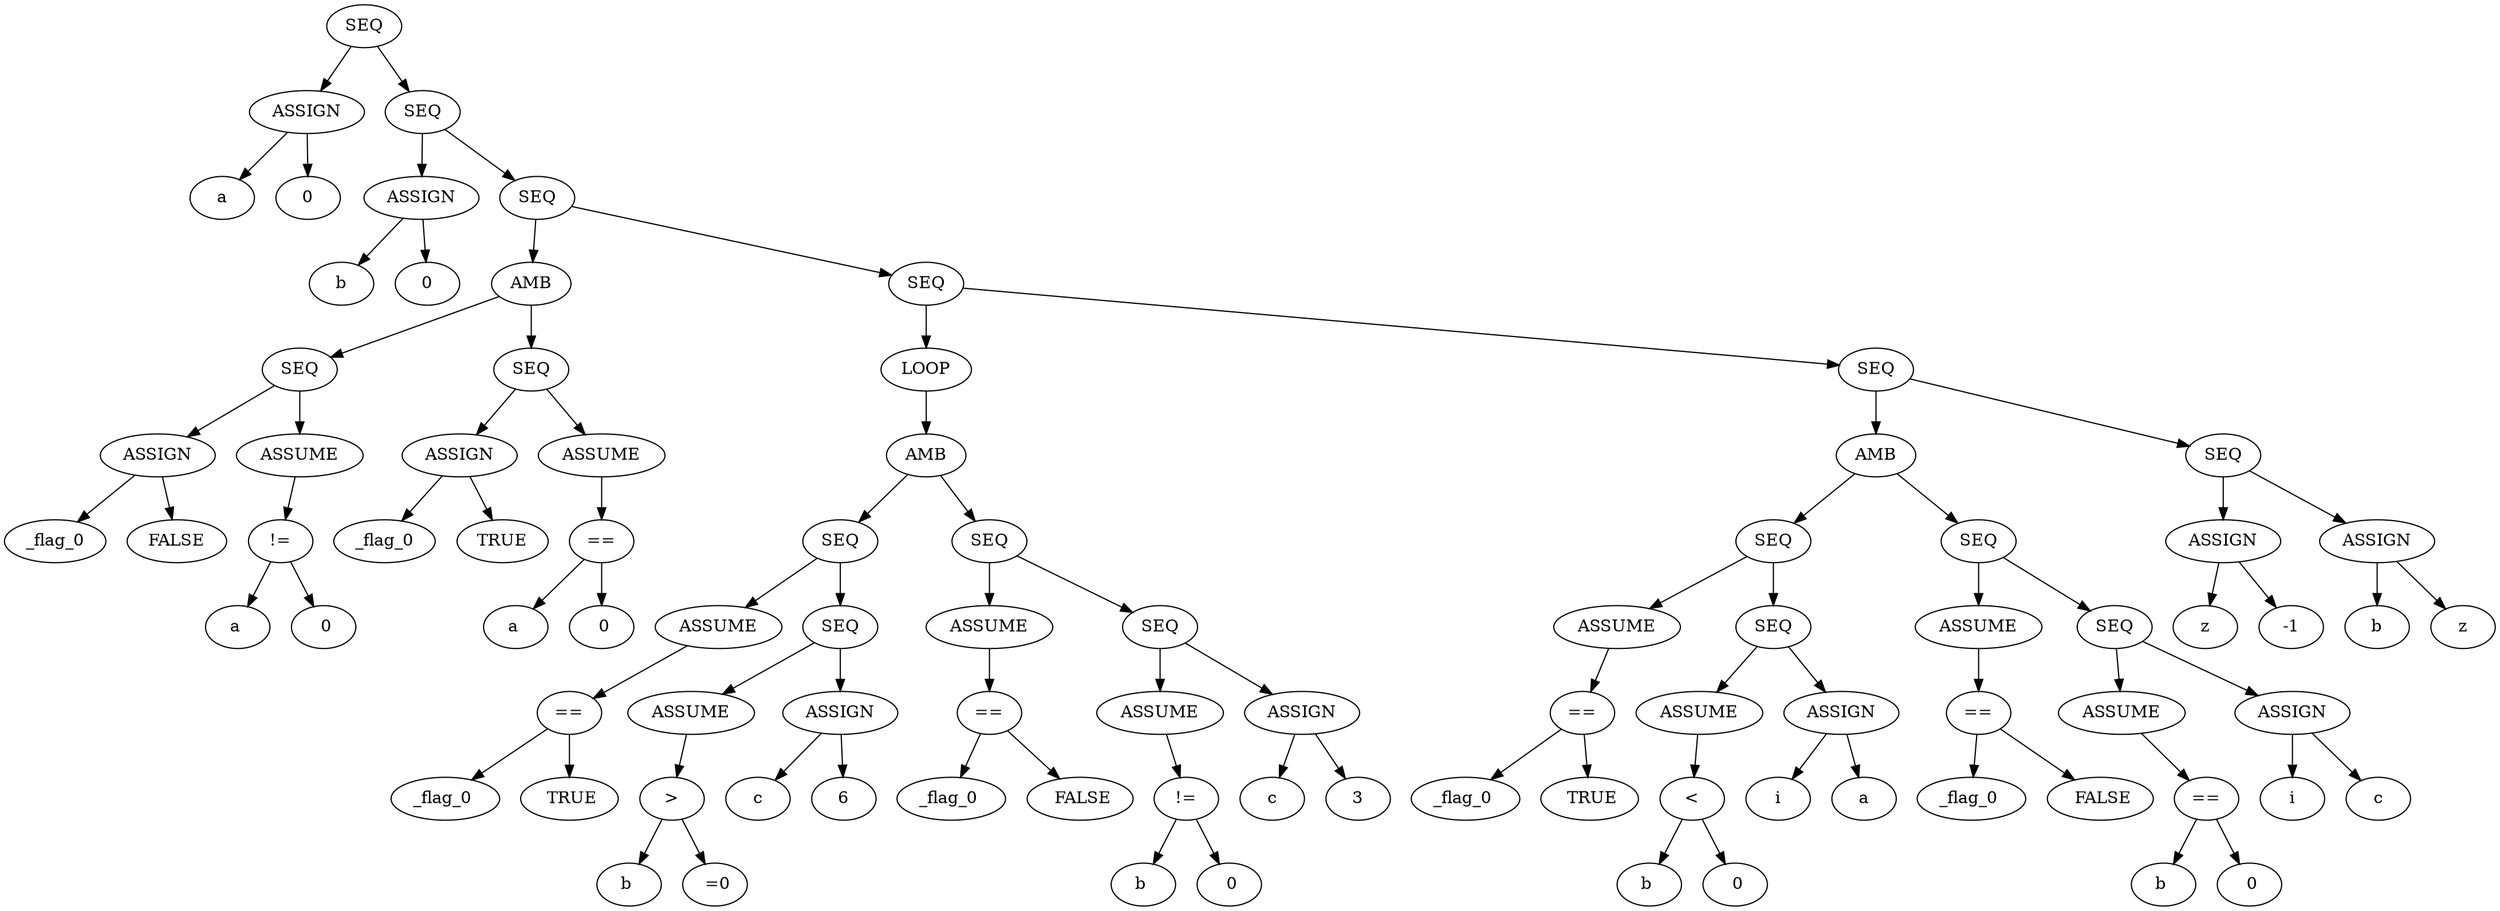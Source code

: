 // ambwhile
digraph {
	54 [label=SEQ]
	51 [label=ASSIGN]
	52 [label=a]
	51 -> 52
	53 [label=0]
	51 -> 53
	54 -> 51
	58 [label=SEQ]
	55 [label=ASSIGN]
	56 [label=b]
	55 -> 56
	57 [label=0]
	55 -> 57
	58 -> 55
	76 [label=SEQ]
	59 [label=AMB]
	63 [label=SEQ]
	60 [label=ASSIGN]
	61 [label=_flag_0]
	60 -> 61
	62 [label=FALSE]
	60 -> 62
	63 -> 60
	64 [label=ASSUME]
	65 [label="!="]
	66 [label="a "]
	65 -> 66
	67 [label=" 0"]
	65 -> 67
	64 -> 65
	63 -> 64
	59 -> 63
	71 [label=SEQ]
	68 [label=ASSIGN]
	69 [label=_flag_0]
	68 -> 69
	70 [label=TRUE]
	68 -> 70
	71 -> 68
	72 [label=ASSUME]
	73 [label="=="]
	74 [label="a "]
	73 -> 74
	75 [label=" 0"]
	73 -> 75
	72 -> 73
	71 -> 72
	59 -> 71
	76 -> 59
	105 [label=SEQ]
	77 [label=LOOP]
	78 [label=AMB]
	83 [label=SEQ]
	79 [label=ASSUME]
	80 [label="=="]
	81 [label="_flag_0 "]
	80 -> 81
	82 [label=" TRUE"]
	80 -> 82
	79 -> 80
	83 -> 79
	88 [label=SEQ]
	84 [label=ASSUME]
	85 [label=">"]
	86 [label="b "]
	85 -> 86
	87 [label=" =0"]
	85 -> 87
	84 -> 85
	88 -> 84
	89 [label=ASSIGN]
	90 [label=c]
	89 -> 90
	91 [label=6]
	89 -> 91
	88 -> 89
	83 -> 88
	78 -> 83
	96 [label=SEQ]
	92 [label=ASSUME]
	93 [label="=="]
	94 [label="_flag_0 "]
	93 -> 94
	95 [label=" FALSE"]
	93 -> 95
	92 -> 93
	96 -> 92
	101 [label=SEQ]
	97 [label=ASSUME]
	98 [label="!="]
	99 [label="b "]
	98 -> 99
	100 [label=" 0"]
	98 -> 100
	97 -> 98
	101 -> 97
	102 [label=ASSIGN]
	103 [label=c]
	102 -> 103
	104 [label=3]
	102 -> 104
	101 -> 102
	96 -> 101
	78 -> 96
	77 -> 78
	105 -> 77
	133 [label=SEQ]
	106 [label=AMB]
	111 [label=SEQ]
	107 [label=ASSUME]
	108 [label="=="]
	109 [label="_flag_0 "]
	108 -> 109
	110 [label=" TRUE"]
	108 -> 110
	107 -> 108
	111 -> 107
	116 [label=SEQ]
	112 [label=ASSUME]
	113 [label="<"]
	114 [label="b "]
	113 -> 114
	115 [label=" 0"]
	113 -> 115
	112 -> 113
	116 -> 112
	117 [label=ASSIGN]
	118 [label=i]
	117 -> 118
	119 [label=a]
	117 -> 119
	116 -> 117
	111 -> 116
	106 -> 111
	124 [label=SEQ]
	120 [label=ASSUME]
	121 [label="=="]
	122 [label="_flag_0 "]
	121 -> 122
	123 [label=" FALSE"]
	121 -> 123
	120 -> 121
	124 -> 120
	129 [label=SEQ]
	125 [label=ASSUME]
	126 [label="=="]
	127 [label="b "]
	126 -> 127
	128 [label=" 0"]
	126 -> 128
	125 -> 126
	129 -> 125
	130 [label=ASSIGN]
	131 [label=i]
	130 -> 131
	132 [label=c]
	130 -> 132
	129 -> 130
	124 -> 129
	106 -> 124
	133 -> 106
	137 [label=SEQ]
	134 [label=ASSIGN]
	135 [label=z]
	134 -> 135
	136 [label=-1]
	134 -> 136
	137 -> 134
	138 [label=ASSIGN]
	139 [label=b]
	138 -> 139
	140 [label=z]
	138 -> 140
	137 -> 138
	133 -> 137
	105 -> 133
	76 -> 105
	58 -> 76
	54 -> 58
}
